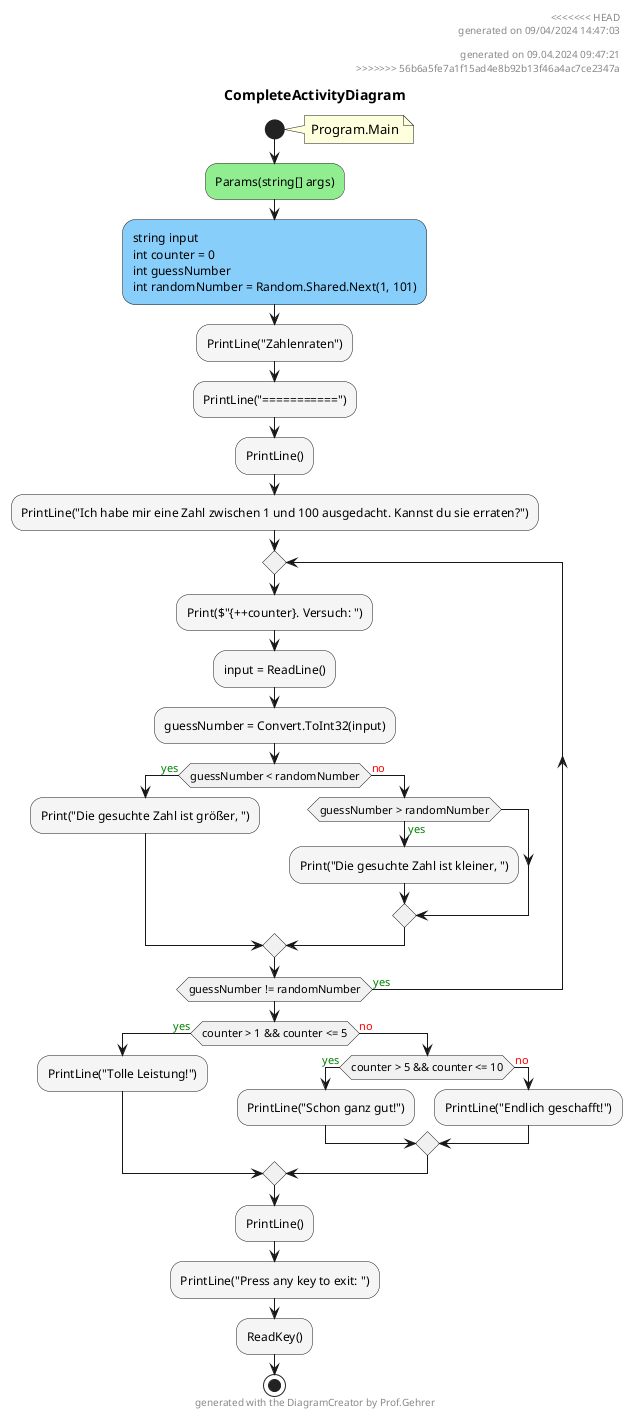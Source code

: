 @startuml CompleteActivityDiagram
header
<<<<<<< HEAD
generated on 09/04/2024 14:47:03
=======
generated on 09.04.2024 09:47:21
>>>>>>> 56b6a5fe7a1f15ad4e8b92b13f46a4ac7ce2347a
end header
title CompleteActivityDiagram
start
note right:  Program.Main
#LightGreen:Params(string[] args);
#LightSkyBlue:string input\nint counter = 0\nint guessNumber\nint randomNumber = Random.Shared.Next(1, 101);
#WhiteSmoke:PrintLine("Zahlenraten");
#WhiteSmoke:PrintLine("===========");
#WhiteSmoke:PrintLine();
#WhiteSmoke:PrintLine("Ich habe mir eine Zahl zwischen 1 und 100 ausgedacht. Kannst du sie erraten?");
repeat
        #WhiteSmoke:Print($"{++counter}. Versuch: ");
        #WhiteSmoke:input = ReadLine();
        #WhiteSmoke:guessNumber = Convert.ToInt32(input);
        if (guessNumber < randomNumber) then (<color:green>yes)
                #WhiteSmoke:Print("Die gesuchte Zahl ist größer, ");
            else (<color:red>no)
                if (guessNumber > randomNumber) then (<color:green>yes)
                        #WhiteSmoke:Print("Die gesuchte Zahl ist kleiner, ");
                endif
        endif
repeat while (guessNumber != randomNumber) is (<color:green>yes)
if (counter > 1 && counter <= 5) then (<color:green>yes)
        #WhiteSmoke:PrintLine("Tolle Leistung!");
    else (<color:red>no)
        if (counter > 5 && counter <= 10) then (<color:green>yes)
                #WhiteSmoke:PrintLine("Schon ganz gut!");
            else (<color:red>no)
                    #WhiteSmoke:PrintLine("Endlich geschafft!");
        endif
endif
#WhiteSmoke:PrintLine();
#WhiteSmoke:PrintLine("Press any key to exit: ");
#WhiteSmoke:ReadKey();
stop
footer
generated with the DiagramCreator by Prof.Gehrer
end footer
@enduml
